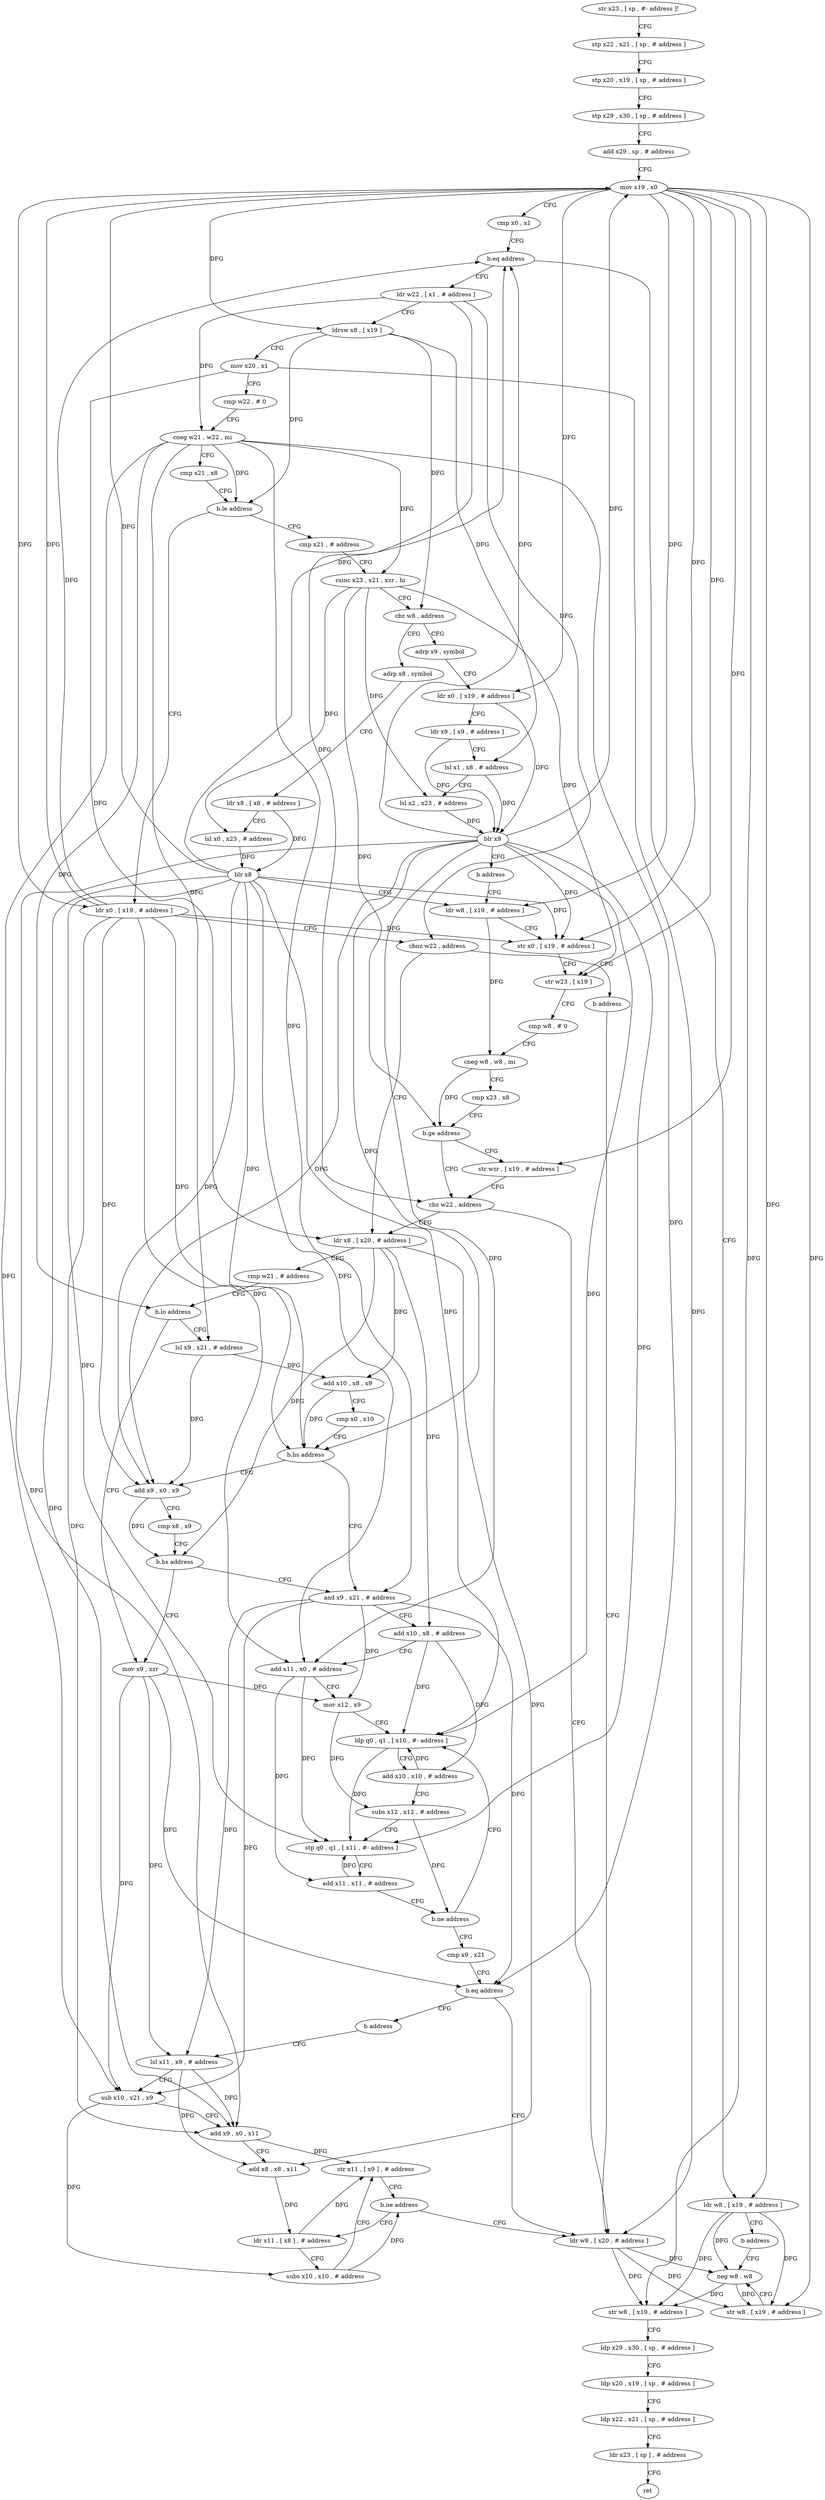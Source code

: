 digraph "func" {
"4230876" [label = "str x23 , [ sp , #- address ]!" ]
"4230880" [label = "stp x22 , x21 , [ sp , # address ]" ]
"4230884" [label = "stp x20 , x19 , [ sp , # address ]" ]
"4230888" [label = "stp x29 , x30 , [ sp , # address ]" ]
"4230892" [label = "add x29 , sp , # address" ]
"4230896" [label = "mov x19 , x0" ]
"4230900" [label = "cmp x0 , x1" ]
"4230904" [label = "b.eq address" ]
"4230976" [label = "ldr w8 , [ x19 , # address ]" ]
"4230908" [label = "ldr w22 , [ x1 , # address ]" ]
"4230980" [label = "b address" ]
"4231132" [label = "neg w8 , w8" ]
"4230912" [label = "ldrsw x8 , [ x19 ]" ]
"4230916" [label = "mov x20 , x1" ]
"4230920" [label = "cmp w22 , # 0" ]
"4230924" [label = "cneg w21 , w22 , mi" ]
"4230928" [label = "cmp x21 , x8" ]
"4230932" [label = "b.le address" ]
"4230984" [label = "ldr x0 , [ x19 , # address ]" ]
"4230936" [label = "cmp x21 , # address" ]
"4231136" [label = "str w8 , [ x19 , # address ]" ]
"4231140" [label = "ldp x29 , x30 , [ sp , # address ]" ]
"4231144" [label = "ldp x20 , x19 , [ sp , # address ]" ]
"4231148" [label = "ldp x22 , x21 , [ sp , # address ]" ]
"4231152" [label = "ldr x23 , [ sp ] , # address" ]
"4231156" [label = "ret" ]
"4230988" [label = "cbnz w22 , address" ]
"4231048" [label = "ldr x8 , [ x20 , # address ]" ]
"4230992" [label = "b address" ]
"4230940" [label = "csinc x23 , x21 , xzr , hi" ]
"4230944" [label = "cbz w8 , address" ]
"4230996" [label = "adrp x8 , symbol" ]
"4230948" [label = "adrp x9 , symbol" ]
"4231052" [label = "cmp w21 , # address" ]
"4231056" [label = "b.lo address" ]
"4231088" [label = "mov x9 , xzr" ]
"4231060" [label = "lsl x9 , x21 , # address" ]
"4231124" [label = "ldr w8 , [ x20 , # address ]" ]
"4231000" [label = "ldr x8 , [ x8 , # address ]" ]
"4231004" [label = "lsl x0 , x23 , # address" ]
"4231008" [label = "blr x8" ]
"4231012" [label = "ldr w8 , [ x19 , # address ]" ]
"4230952" [label = "ldr x0 , [ x19 , # address ]" ]
"4230956" [label = "ldr x9 , [ x9 , # address ]" ]
"4230960" [label = "lsl x1 , x8 , # address" ]
"4230964" [label = "lsl x2 , x23 , # address" ]
"4230968" [label = "blr x9" ]
"4230972" [label = "b address" ]
"4231092" [label = "lsl x11 , x9 , # address" ]
"4231064" [label = "add x10 , x8 , x9" ]
"4231068" [label = "cmp x0 , x10" ]
"4231072" [label = "b.hs address" ]
"4231160" [label = "and x9 , x21 , # address" ]
"4231076" [label = "add x9 , x0 , x9" ]
"4231128" [label = "str w8 , [ x19 , # address ]" ]
"4231044" [label = "cbz w22 , address" ]
"4231040" [label = "str wzr , [ x19 , # address ]" ]
"4231016" [label = "str x0 , [ x19 , # address ]" ]
"4231020" [label = "str w23 , [ x19 ]" ]
"4231024" [label = "cmp w8 , # 0" ]
"4231028" [label = "cneg w8 , w8 , mi" ]
"4231032" [label = "cmp x23 , x8" ]
"4231036" [label = "b.ge address" ]
"4231108" [label = "ldr x11 , [ x8 ] , # address" ]
"4231112" [label = "subs x10 , x10 , # address" ]
"4231116" [label = "str x11 , [ x9 ] , # address" ]
"4231120" [label = "b.ne address" ]
"4231164" [label = "add x10 , x8 , # address" ]
"4231168" [label = "add x11 , x0 , # address" ]
"4231172" [label = "mov x12 , x9" ]
"4231176" [label = "ldp q0 , q1 , [ x10 , #- address ]" ]
"4231080" [label = "cmp x8 , x9" ]
"4231084" [label = "b.hs address" ]
"4231180" [label = "add x10 , x10 , # address" ]
"4231184" [label = "subs x12 , x12 , # address" ]
"4231188" [label = "stp q0 , q1 , [ x11 , #- address ]" ]
"4231192" [label = "add x11 , x11 , # address" ]
"4231196" [label = "b.ne address" ]
"4231200" [label = "cmp x9 , x21" ]
"4231204" [label = "b.eq address" ]
"4231208" [label = "b address" ]
"4231096" [label = "sub x10 , x21 , x9" ]
"4231100" [label = "add x9 , x0 , x11" ]
"4231104" [label = "add x8 , x8 , x11" ]
"4230876" -> "4230880" [ label = "CFG" ]
"4230880" -> "4230884" [ label = "CFG" ]
"4230884" -> "4230888" [ label = "CFG" ]
"4230888" -> "4230892" [ label = "CFG" ]
"4230892" -> "4230896" [ label = "CFG" ]
"4230896" -> "4230900" [ label = "CFG" ]
"4230896" -> "4230976" [ label = "DFG" ]
"4230896" -> "4230912" [ label = "DFG" ]
"4230896" -> "4231136" [ label = "DFG" ]
"4230896" -> "4230984" [ label = "DFG" ]
"4230896" -> "4231128" [ label = "DFG" ]
"4230896" -> "4230952" [ label = "DFG" ]
"4230896" -> "4231012" [ label = "DFG" ]
"4230896" -> "4231016" [ label = "DFG" ]
"4230896" -> "4231020" [ label = "DFG" ]
"4230896" -> "4231040" [ label = "DFG" ]
"4230900" -> "4230904" [ label = "CFG" ]
"4230904" -> "4230976" [ label = "CFG" ]
"4230904" -> "4230908" [ label = "CFG" ]
"4230976" -> "4230980" [ label = "CFG" ]
"4230976" -> "4231132" [ label = "DFG" ]
"4230976" -> "4231136" [ label = "DFG" ]
"4230976" -> "4231128" [ label = "DFG" ]
"4230908" -> "4230912" [ label = "CFG" ]
"4230908" -> "4230924" [ label = "DFG" ]
"4230908" -> "4230988" [ label = "DFG" ]
"4230908" -> "4231044" [ label = "DFG" ]
"4230980" -> "4231132" [ label = "CFG" ]
"4231132" -> "4231136" [ label = "DFG" ]
"4231132" -> "4231128" [ label = "DFG" ]
"4230912" -> "4230916" [ label = "CFG" ]
"4230912" -> "4230932" [ label = "DFG" ]
"4230912" -> "4230944" [ label = "DFG" ]
"4230912" -> "4230960" [ label = "DFG" ]
"4230916" -> "4230920" [ label = "CFG" ]
"4230916" -> "4231048" [ label = "DFG" ]
"4230916" -> "4231124" [ label = "DFG" ]
"4230920" -> "4230924" [ label = "CFG" ]
"4230924" -> "4230928" [ label = "CFG" ]
"4230924" -> "4230932" [ label = "DFG" ]
"4230924" -> "4230940" [ label = "DFG" ]
"4230924" -> "4231056" [ label = "DFG" ]
"4230924" -> "4231060" [ label = "DFG" ]
"4230924" -> "4231096" [ label = "DFG" ]
"4230924" -> "4231160" [ label = "DFG" ]
"4230924" -> "4231204" [ label = "DFG" ]
"4230928" -> "4230932" [ label = "CFG" ]
"4230932" -> "4230984" [ label = "CFG" ]
"4230932" -> "4230936" [ label = "CFG" ]
"4230984" -> "4230988" [ label = "CFG" ]
"4230984" -> "4230896" [ label = "DFG" ]
"4230984" -> "4230904" [ label = "DFG" ]
"4230984" -> "4231072" [ label = "DFG" ]
"4230984" -> "4231100" [ label = "DFG" ]
"4230984" -> "4231168" [ label = "DFG" ]
"4230984" -> "4231076" [ label = "DFG" ]
"4230984" -> "4231016" [ label = "DFG" ]
"4230936" -> "4230940" [ label = "CFG" ]
"4231136" -> "4231140" [ label = "CFG" ]
"4231140" -> "4231144" [ label = "CFG" ]
"4231144" -> "4231148" [ label = "CFG" ]
"4231148" -> "4231152" [ label = "CFG" ]
"4231152" -> "4231156" [ label = "CFG" ]
"4230988" -> "4231048" [ label = "CFG" ]
"4230988" -> "4230992" [ label = "CFG" ]
"4231048" -> "4231052" [ label = "CFG" ]
"4231048" -> "4231064" [ label = "DFG" ]
"4231048" -> "4231104" [ label = "DFG" ]
"4231048" -> "4231164" [ label = "DFG" ]
"4231048" -> "4231084" [ label = "DFG" ]
"4230992" -> "4231124" [ label = "CFG" ]
"4230940" -> "4230944" [ label = "CFG" ]
"4230940" -> "4231004" [ label = "DFG" ]
"4230940" -> "4230964" [ label = "DFG" ]
"4230940" -> "4231020" [ label = "DFG" ]
"4230940" -> "4231036" [ label = "DFG" ]
"4230944" -> "4230996" [ label = "CFG" ]
"4230944" -> "4230948" [ label = "CFG" ]
"4230996" -> "4231000" [ label = "CFG" ]
"4230948" -> "4230952" [ label = "CFG" ]
"4231052" -> "4231056" [ label = "CFG" ]
"4231056" -> "4231088" [ label = "CFG" ]
"4231056" -> "4231060" [ label = "CFG" ]
"4231088" -> "4231092" [ label = "DFG" ]
"4231088" -> "4231096" [ label = "DFG" ]
"4231088" -> "4231172" [ label = "DFG" ]
"4231088" -> "4231204" [ label = "DFG" ]
"4231060" -> "4231064" [ label = "DFG" ]
"4231060" -> "4231076" [ label = "DFG" ]
"4231124" -> "4231128" [ label = "DFG" ]
"4231124" -> "4231132" [ label = "DFG" ]
"4231124" -> "4231136" [ label = "DFG" ]
"4231000" -> "4231004" [ label = "CFG" ]
"4231000" -> "4231008" [ label = "DFG" ]
"4231004" -> "4231008" [ label = "DFG" ]
"4231008" -> "4231012" [ label = "CFG" ]
"4231008" -> "4230896" [ label = "DFG" ]
"4231008" -> "4231168" [ label = "DFG" ]
"4231008" -> "4230904" [ label = "DFG" ]
"4231008" -> "4231072" [ label = "DFG" ]
"4231008" -> "4231100" [ label = "DFG" ]
"4231008" -> "4231076" [ label = "DFG" ]
"4231008" -> "4231016" [ label = "DFG" ]
"4231008" -> "4231176" [ label = "DFG" ]
"4231008" -> "4231188" [ label = "DFG" ]
"4231012" -> "4231016" [ label = "CFG" ]
"4231012" -> "4231028" [ label = "DFG" ]
"4230952" -> "4230956" [ label = "CFG" ]
"4230952" -> "4230968" [ label = "DFG" ]
"4230956" -> "4230960" [ label = "CFG" ]
"4230956" -> "4230968" [ label = "DFG" ]
"4230960" -> "4230964" [ label = "CFG" ]
"4230960" -> "4230968" [ label = "DFG" ]
"4230964" -> "4230968" [ label = "DFG" ]
"4230968" -> "4230972" [ label = "CFG" ]
"4230968" -> "4230896" [ label = "DFG" ]
"4230968" -> "4231168" [ label = "DFG" ]
"4230968" -> "4230904" [ label = "DFG" ]
"4230968" -> "4231072" [ label = "DFG" ]
"4230968" -> "4231100" [ label = "DFG" ]
"4230968" -> "4231076" [ label = "DFG" ]
"4230968" -> "4231016" [ label = "DFG" ]
"4230968" -> "4231176" [ label = "DFG" ]
"4230968" -> "4231188" [ label = "DFG" ]
"4230972" -> "4231012" [ label = "CFG" ]
"4231092" -> "4231096" [ label = "CFG" ]
"4231092" -> "4231100" [ label = "DFG" ]
"4231092" -> "4231104" [ label = "DFG" ]
"4231064" -> "4231068" [ label = "CFG" ]
"4231064" -> "4231072" [ label = "DFG" ]
"4231068" -> "4231072" [ label = "CFG" ]
"4231072" -> "4231160" [ label = "CFG" ]
"4231072" -> "4231076" [ label = "CFG" ]
"4231160" -> "4231164" [ label = "CFG" ]
"4231160" -> "4231092" [ label = "DFG" ]
"4231160" -> "4231096" [ label = "DFG" ]
"4231160" -> "4231172" [ label = "DFG" ]
"4231160" -> "4231204" [ label = "DFG" ]
"4231076" -> "4231080" [ label = "CFG" ]
"4231076" -> "4231084" [ label = "DFG" ]
"4231128" -> "4231132" [ label = "CFG" ]
"4231044" -> "4231124" [ label = "CFG" ]
"4231044" -> "4231048" [ label = "CFG" ]
"4231040" -> "4231044" [ label = "CFG" ]
"4231016" -> "4231020" [ label = "CFG" ]
"4231020" -> "4231024" [ label = "CFG" ]
"4231024" -> "4231028" [ label = "CFG" ]
"4231028" -> "4231032" [ label = "CFG" ]
"4231028" -> "4231036" [ label = "DFG" ]
"4231032" -> "4231036" [ label = "CFG" ]
"4231036" -> "4231044" [ label = "CFG" ]
"4231036" -> "4231040" [ label = "CFG" ]
"4231108" -> "4231112" [ label = "CFG" ]
"4231108" -> "4231116" [ label = "DFG" ]
"4231112" -> "4231116" [ label = "CFG" ]
"4231112" -> "4231120" [ label = "DFG" ]
"4231116" -> "4231120" [ label = "CFG" ]
"4231120" -> "4231108" [ label = "CFG" ]
"4231120" -> "4231124" [ label = "CFG" ]
"4231164" -> "4231168" [ label = "CFG" ]
"4231164" -> "4231176" [ label = "DFG" ]
"4231164" -> "4231180" [ label = "DFG" ]
"4231168" -> "4231172" [ label = "CFG" ]
"4231168" -> "4231188" [ label = "DFG" ]
"4231168" -> "4231192" [ label = "DFG" ]
"4231172" -> "4231176" [ label = "CFG" ]
"4231172" -> "4231184" [ label = "DFG" ]
"4231176" -> "4231180" [ label = "CFG" ]
"4231176" -> "4231188" [ label = "DFG" ]
"4231080" -> "4231084" [ label = "CFG" ]
"4231084" -> "4231160" [ label = "CFG" ]
"4231084" -> "4231088" [ label = "CFG" ]
"4231180" -> "4231184" [ label = "CFG" ]
"4231180" -> "4231176" [ label = "DFG" ]
"4231184" -> "4231188" [ label = "CFG" ]
"4231184" -> "4231196" [ label = "DFG" ]
"4231188" -> "4231192" [ label = "CFG" ]
"4231192" -> "4231196" [ label = "CFG" ]
"4231192" -> "4231188" [ label = "DFG" ]
"4231196" -> "4231176" [ label = "CFG" ]
"4231196" -> "4231200" [ label = "CFG" ]
"4231200" -> "4231204" [ label = "CFG" ]
"4231204" -> "4231124" [ label = "CFG" ]
"4231204" -> "4231208" [ label = "CFG" ]
"4231208" -> "4231092" [ label = "CFG" ]
"4231096" -> "4231100" [ label = "CFG" ]
"4231096" -> "4231112" [ label = "DFG" ]
"4231100" -> "4231104" [ label = "CFG" ]
"4231100" -> "4231116" [ label = "DFG" ]
"4231104" -> "4231108" [ label = "DFG" ]
}
